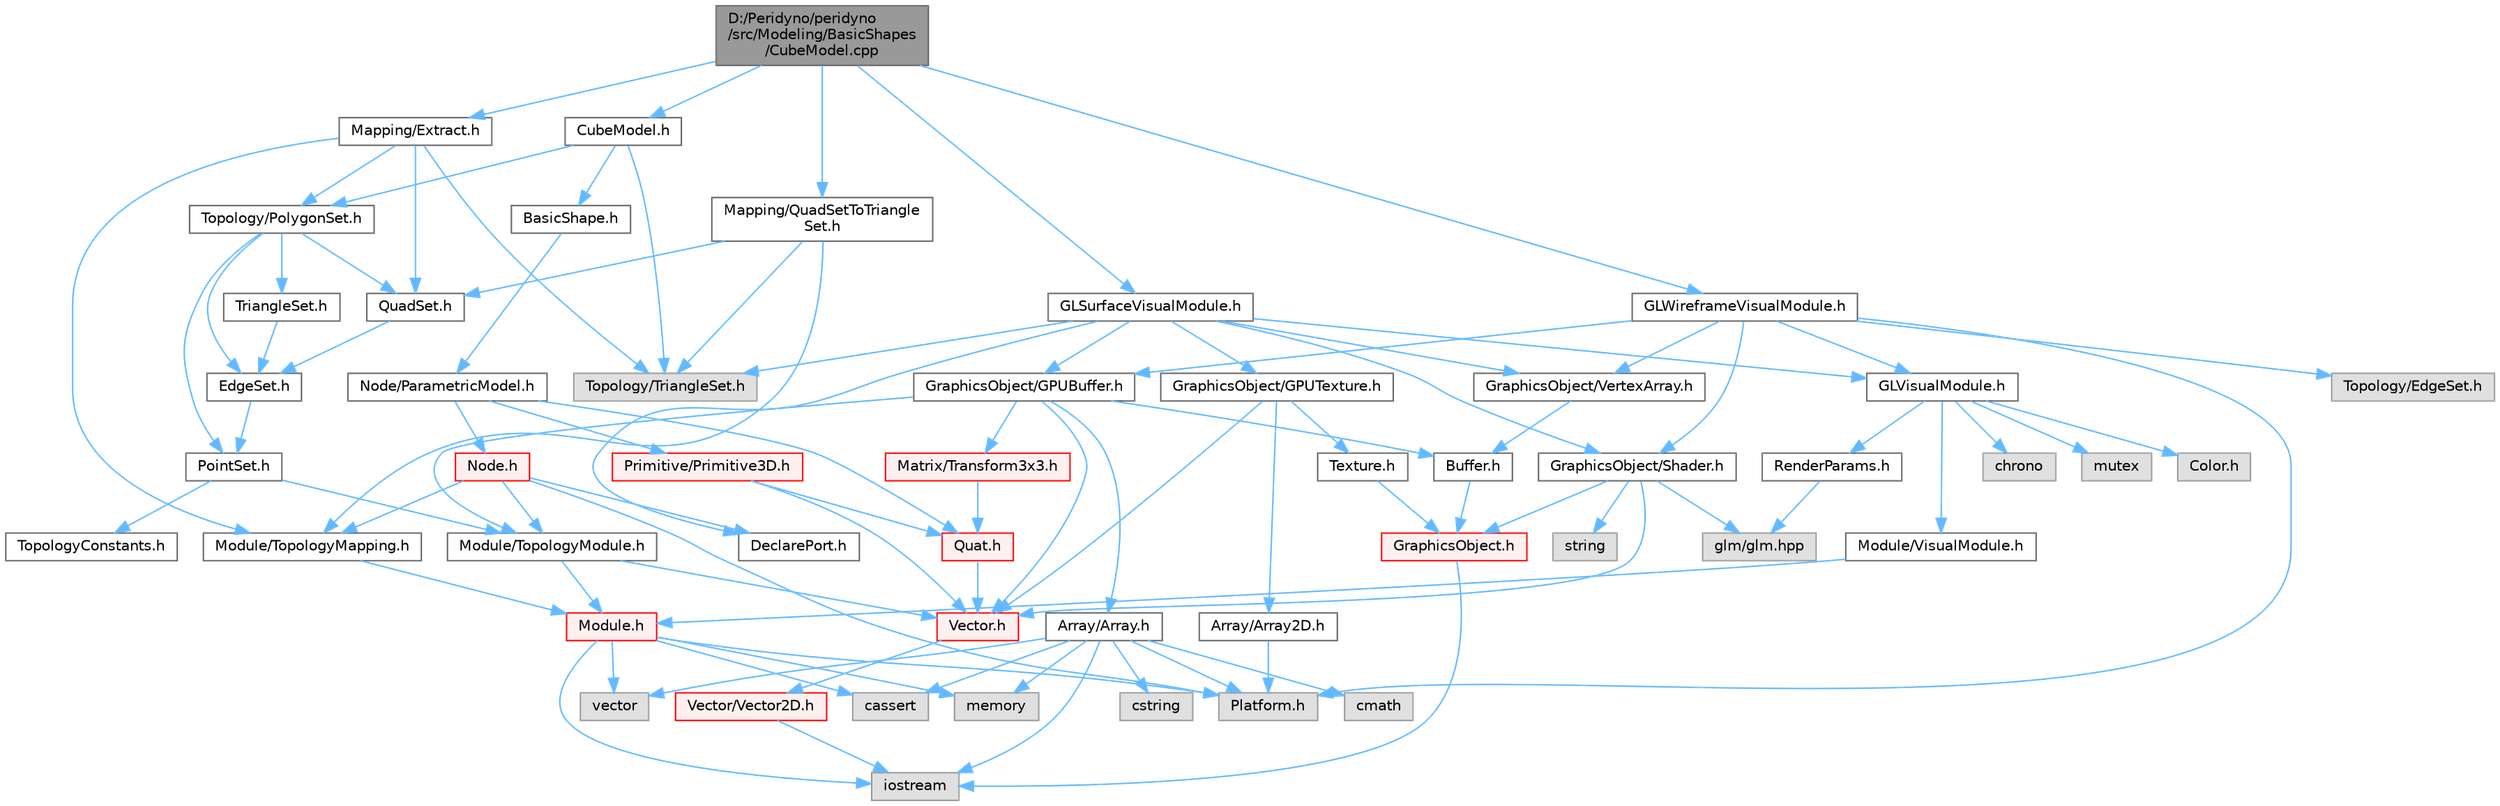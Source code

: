 digraph "D:/Peridyno/peridyno/src/Modeling/BasicShapes/CubeModel.cpp"
{
 // LATEX_PDF_SIZE
  bgcolor="transparent";
  edge [fontname=Helvetica,fontsize=10,labelfontname=Helvetica,labelfontsize=10];
  node [fontname=Helvetica,fontsize=10,shape=box,height=0.2,width=0.4];
  Node1 [id="Node000001",label="D:/Peridyno/peridyno\l/src/Modeling/BasicShapes\l/CubeModel.cpp",height=0.2,width=0.4,color="gray40", fillcolor="grey60", style="filled", fontcolor="black",tooltip=" "];
  Node1 -> Node2 [id="edge1_Node000001_Node000002",color="steelblue1",style="solid",tooltip=" "];
  Node2 [id="Node000002",label="CubeModel.h",height=0.2,width=0.4,color="grey40", fillcolor="white", style="filled",URL="$_cube_model_8h.html",tooltip=" "];
  Node2 -> Node3 [id="edge2_Node000002_Node000003",color="steelblue1",style="solid",tooltip=" "];
  Node3 [id="Node000003",label="BasicShape.h",height=0.2,width=0.4,color="grey40", fillcolor="white", style="filled",URL="$_basic_shape_8h.html",tooltip=" "];
  Node3 -> Node4 [id="edge3_Node000003_Node000004",color="steelblue1",style="solid",tooltip=" "];
  Node4 [id="Node000004",label="Node/ParametricModel.h",height=0.2,width=0.4,color="grey40", fillcolor="white", style="filled",URL="$_parametric_model_8h.html",tooltip=" "];
  Node4 -> Node5 [id="edge4_Node000004_Node000005",color="steelblue1",style="solid",tooltip=" "];
  Node5 [id="Node000005",label="Node.h",height=0.2,width=0.4,color="red", fillcolor="#FFF0F0", style="filled",URL="$_node_8h.html",tooltip=" "];
  Node5 -> Node9 [id="edge5_Node000005_Node000009",color="steelblue1",style="solid",tooltip=" "];
  Node9 [id="Node000009",label="Platform.h",height=0.2,width=0.4,color="grey60", fillcolor="#E0E0E0", style="filled",tooltip=" "];
  Node5 -> Node71 [id="edge6_Node000005_Node000071",color="steelblue1",style="solid",tooltip=" "];
  Node71 [id="Node000071",label="DeclarePort.h",height=0.2,width=0.4,color="grey40", fillcolor="white", style="filled",URL="$_declare_port_8h.html",tooltip=" "];
  Node5 -> Node73 [id="edge7_Node000005_Node000073",color="steelblue1",style="solid",tooltip=" "];
  Node73 [id="Node000073",label="Module/TopologyModule.h",height=0.2,width=0.4,color="grey40", fillcolor="white", style="filled",URL="$_topology_module_8h.html",tooltip=" "];
  Node73 -> Node34 [id="edge8_Node000073_Node000034",color="steelblue1",style="solid",tooltip=" "];
  Node34 [id="Node000034",label="Vector.h",height=0.2,width=0.4,color="red", fillcolor="#FFF0F0", style="filled",URL="$_vector_8h.html",tooltip=" "];
  Node34 -> Node35 [id="edge9_Node000034_Node000035",color="steelblue1",style="solid",tooltip=" "];
  Node35 [id="Node000035",label="Vector/Vector2D.h",height=0.2,width=0.4,color="red", fillcolor="#FFF0F0", style="filled",URL="$_vector2_d_8h.html",tooltip=" "];
  Node35 -> Node7 [id="edge10_Node000035_Node000007",color="steelblue1",style="solid",tooltip=" "];
  Node7 [id="Node000007",label="iostream",height=0.2,width=0.4,color="grey60", fillcolor="#E0E0E0", style="filled",tooltip=" "];
  Node73 -> Node74 [id="edge11_Node000073_Node000074",color="steelblue1",style="solid",tooltip=" "];
  Node74 [id="Node000074",label="Module.h",height=0.2,width=0.4,color="red", fillcolor="#FFF0F0", style="filled",URL="$_module_8h.html",tooltip=" "];
  Node74 -> Node9 [id="edge12_Node000074_Node000009",color="steelblue1",style="solid",tooltip=" "];
  Node74 -> Node25 [id="edge13_Node000074_Node000025",color="steelblue1",style="solid",tooltip=" "];
  Node25 [id="Node000025",label="memory",height=0.2,width=0.4,color="grey60", fillcolor="#E0E0E0", style="filled",tooltip=" "];
  Node74 -> Node23 [id="edge14_Node000074_Node000023",color="steelblue1",style="solid",tooltip=" "];
  Node23 [id="Node000023",label="vector",height=0.2,width=0.4,color="grey60", fillcolor="#E0E0E0", style="filled",tooltip=" "];
  Node74 -> Node22 [id="edge15_Node000074_Node000022",color="steelblue1",style="solid",tooltip=" "];
  Node22 [id="Node000022",label="cassert",height=0.2,width=0.4,color="grey60", fillcolor="#E0E0E0", style="filled",tooltip=" "];
  Node74 -> Node7 [id="edge16_Node000074_Node000007",color="steelblue1",style="solid",tooltip=" "];
  Node5 -> Node94 [id="edge17_Node000005_Node000094",color="steelblue1",style="solid",tooltip=" "];
  Node94 [id="Node000094",label="Module/TopologyMapping.h",height=0.2,width=0.4,color="grey40", fillcolor="white", style="filled",URL="$_topology_mapping_8h.html",tooltip=" "];
  Node94 -> Node74 [id="edge18_Node000094_Node000074",color="steelblue1",style="solid",tooltip=" "];
  Node4 -> Node65 [id="edge19_Node000004_Node000065",color="steelblue1",style="solid",tooltip=" "];
  Node65 [id="Node000065",label="Quat.h",height=0.2,width=0.4,color="red", fillcolor="#FFF0F0", style="filled",URL="$_quat_8h.html",tooltip="Implementation of quaternion."];
  Node65 -> Node34 [id="edge20_Node000065_Node000034",color="steelblue1",style="solid",tooltip=" "];
  Node4 -> Node98 [id="edge21_Node000004_Node000098",color="steelblue1",style="solid",tooltip=" "];
  Node98 [id="Node000098",label="Primitive/Primitive3D.h",height=0.2,width=0.4,color="red", fillcolor="#FFF0F0", style="filled",URL="$_primitive3_d_8h.html",tooltip=" "];
  Node98 -> Node34 [id="edge22_Node000098_Node000034",color="steelblue1",style="solid",tooltip=" "];
  Node98 -> Node65 [id="edge23_Node000098_Node000065",color="steelblue1",style="solid",tooltip=" "];
  Node2 -> Node102 [id="edge24_Node000002_Node000102",color="steelblue1",style="solid",tooltip=" "];
  Node102 [id="Node000102",label="Topology/TriangleSet.h",height=0.2,width=0.4,color="grey60", fillcolor="#E0E0E0", style="filled",tooltip=" "];
  Node2 -> Node103 [id="edge25_Node000002_Node000103",color="steelblue1",style="solid",tooltip=" "];
  Node103 [id="Node000103",label="Topology/PolygonSet.h",height=0.2,width=0.4,color="grey40", fillcolor="white", style="filled",URL="$_polygon_set_8h.html",tooltip=" "];
  Node103 -> Node104 [id="edge26_Node000103_Node000104",color="steelblue1",style="solid",tooltip=" "];
  Node104 [id="Node000104",label="PointSet.h",height=0.2,width=0.4,color="grey40", fillcolor="white", style="filled",URL="$_cuda_2_topology_2_point_set_8h.html",tooltip=" "];
  Node104 -> Node105 [id="edge27_Node000104_Node000105",color="steelblue1",style="solid",tooltip=" "];
  Node105 [id="Node000105",label="TopologyConstants.h",height=0.2,width=0.4,color="grey40", fillcolor="white", style="filled",URL="$_topology_constants_8h.html",tooltip=" "];
  Node104 -> Node73 [id="edge28_Node000104_Node000073",color="steelblue1",style="solid",tooltip=" "];
  Node103 -> Node106 [id="edge29_Node000103_Node000106",color="steelblue1",style="solid",tooltip=" "];
  Node106 [id="Node000106",label="EdgeSet.h",height=0.2,width=0.4,color="grey40", fillcolor="white", style="filled",URL="$_cuda_2_topology_2_edge_set_8h.html",tooltip=" "];
  Node106 -> Node104 [id="edge30_Node000106_Node000104",color="steelblue1",style="solid",tooltip=" "];
  Node103 -> Node107 [id="edge31_Node000103_Node000107",color="steelblue1",style="solid",tooltip=" "];
  Node107 [id="Node000107",label="TriangleSet.h",height=0.2,width=0.4,color="grey40", fillcolor="white", style="filled",URL="$_cuda_2_topology_2_triangle_set_8h.html",tooltip=" "];
  Node107 -> Node106 [id="edge32_Node000107_Node000106",color="steelblue1",style="solid",tooltip=" "];
  Node103 -> Node108 [id="edge33_Node000103_Node000108",color="steelblue1",style="solid",tooltip=" "];
  Node108 [id="Node000108",label="QuadSet.h",height=0.2,width=0.4,color="grey40", fillcolor="white", style="filled",URL="$_quad_set_8h.html",tooltip=" "];
  Node108 -> Node106 [id="edge34_Node000108_Node000106",color="steelblue1",style="solid",tooltip=" "];
  Node1 -> Node109 [id="edge35_Node000001_Node000109",color="steelblue1",style="solid",tooltip=" "];
  Node109 [id="Node000109",label="GLSurfaceVisualModule.h",height=0.2,width=0.4,color="grey40", fillcolor="white", style="filled",URL="$_g_l_surface_visual_module_8h.html",tooltip=" "];
  Node109 -> Node71 [id="edge36_Node000109_Node000071",color="steelblue1",style="solid",tooltip=" "];
  Node109 -> Node102 [id="edge37_Node000109_Node000102",color="steelblue1",style="solid",tooltip=" "];
  Node109 -> Node110 [id="edge38_Node000109_Node000110",color="steelblue1",style="solid",tooltip=" "];
  Node110 [id="Node000110",label="GLVisualModule.h",height=0.2,width=0.4,color="grey40", fillcolor="white", style="filled",URL="$_g_l_visual_module_8h.html",tooltip=" "];
  Node110 -> Node111 [id="edge39_Node000110_Node000111",color="steelblue1",style="solid",tooltip=" "];
  Node111 [id="Node000111",label="chrono",height=0.2,width=0.4,color="grey60", fillcolor="#E0E0E0", style="filled",tooltip=" "];
  Node110 -> Node76 [id="edge40_Node000110_Node000076",color="steelblue1",style="solid",tooltip=" "];
  Node76 [id="Node000076",label="mutex",height=0.2,width=0.4,color="grey60", fillcolor="#E0E0E0", style="filled",tooltip=" "];
  Node110 -> Node112 [id="edge41_Node000110_Node000112",color="steelblue1",style="solid",tooltip=" "];
  Node112 [id="Node000112",label="Module/VisualModule.h",height=0.2,width=0.4,color="grey40", fillcolor="white", style="filled",URL="$_visual_module_8h.html",tooltip=" "];
  Node112 -> Node74 [id="edge42_Node000112_Node000074",color="steelblue1",style="solid",tooltip=" "];
  Node110 -> Node113 [id="edge43_Node000110_Node000113",color="steelblue1",style="solid",tooltip=" "];
  Node113 [id="Node000113",label="Color.h",height=0.2,width=0.4,color="grey60", fillcolor="#E0E0E0", style="filled",tooltip=" "];
  Node110 -> Node114 [id="edge44_Node000110_Node000114",color="steelblue1",style="solid",tooltip=" "];
  Node114 [id="Node000114",label="RenderParams.h",height=0.2,width=0.4,color="grey40", fillcolor="white", style="filled",URL="$_render_params_8h.html",tooltip=" "];
  Node114 -> Node69 [id="edge45_Node000114_Node000069",color="steelblue1",style="solid",tooltip=" "];
  Node69 [id="Node000069",label="glm/glm.hpp",height=0.2,width=0.4,color="grey60", fillcolor="#E0E0E0", style="filled",tooltip=" "];
  Node109 -> Node115 [id="edge46_Node000109_Node000115",color="steelblue1",style="solid",tooltip=" "];
  Node115 [id="Node000115",label="GraphicsObject/GPUBuffer.h",height=0.2,width=0.4,color="grey40", fillcolor="white", style="filled",URL="$_g_p_u_buffer_8h.html",tooltip=" "];
  Node115 -> Node116 [id="edge47_Node000115_Node000116",color="steelblue1",style="solid",tooltip=" "];
  Node116 [id="Node000116",label="Buffer.h",height=0.2,width=0.4,color="grey40", fillcolor="white", style="filled",URL="$_buffer_8h.html",tooltip=" "];
  Node116 -> Node117 [id="edge48_Node000116_Node000117",color="steelblue1",style="solid",tooltip=" "];
  Node117 [id="Node000117",label="GraphicsObject.h",height=0.2,width=0.4,color="red", fillcolor="#FFF0F0", style="filled",URL="$_graphics_object_8h.html",tooltip=" "];
  Node117 -> Node7 [id="edge49_Node000117_Node000007",color="steelblue1",style="solid",tooltip=" "];
  Node115 -> Node21 [id="edge50_Node000115_Node000021",color="steelblue1",style="solid",tooltip=" "];
  Node21 [id="Node000021",label="Array/Array.h",height=0.2,width=0.4,color="grey40", fillcolor="white", style="filled",URL="$_array_8h.html",tooltip=" "];
  Node21 -> Node9 [id="edge51_Node000021_Node000009",color="steelblue1",style="solid",tooltip=" "];
  Node21 -> Node22 [id="edge52_Node000021_Node000022",color="steelblue1",style="solid",tooltip=" "];
  Node21 -> Node23 [id="edge53_Node000021_Node000023",color="steelblue1",style="solid",tooltip=" "];
  Node21 -> Node7 [id="edge54_Node000021_Node000007",color="steelblue1",style="solid",tooltip=" "];
  Node21 -> Node24 [id="edge55_Node000021_Node000024",color="steelblue1",style="solid",tooltip=" "];
  Node24 [id="Node000024",label="cstring",height=0.2,width=0.4,color="grey60", fillcolor="#E0E0E0", style="filled",tooltip=" "];
  Node21 -> Node25 [id="edge56_Node000021_Node000025",color="steelblue1",style="solid",tooltip=" "];
  Node21 -> Node26 [id="edge57_Node000021_Node000026",color="steelblue1",style="solid",tooltip=" "];
  Node26 [id="Node000026",label="cmath",height=0.2,width=0.4,color="grey60", fillcolor="#E0E0E0", style="filled",tooltip=" "];
  Node115 -> Node34 [id="edge58_Node000115_Node000034",color="steelblue1",style="solid",tooltip=" "];
  Node115 -> Node64 [id="edge59_Node000115_Node000064",color="steelblue1",style="solid",tooltip=" "];
  Node64 [id="Node000064",label="Matrix/Transform3x3.h",height=0.2,width=0.4,color="red", fillcolor="#FFF0F0", style="filled",URL="$_transform3x3_8h.html",tooltip=" "];
  Node64 -> Node65 [id="edge60_Node000064_Node000065",color="steelblue1",style="solid",tooltip=" "];
  Node115 -> Node73 [id="edge61_Node000115_Node000073",color="steelblue1",style="solid",tooltip=" "];
  Node109 -> Node118 [id="edge62_Node000109_Node000118",color="steelblue1",style="solid",tooltip=" "];
  Node118 [id="Node000118",label="GraphicsObject/GPUTexture.h",height=0.2,width=0.4,color="grey40", fillcolor="white", style="filled",URL="$_g_p_u_texture_8h.html",tooltip=" "];
  Node118 -> Node119 [id="edge63_Node000118_Node000119",color="steelblue1",style="solid",tooltip=" "];
  Node119 [id="Node000119",label="Texture.h",height=0.2,width=0.4,color="grey40", fillcolor="white", style="filled",URL="$_texture_8h.html",tooltip=" "];
  Node119 -> Node117 [id="edge64_Node000119_Node000117",color="steelblue1",style="solid",tooltip=" "];
  Node118 -> Node34 [id="edge65_Node000118_Node000034",color="steelblue1",style="solid",tooltip=" "];
  Node118 -> Node27 [id="edge66_Node000118_Node000027",color="steelblue1",style="solid",tooltip=" "];
  Node27 [id="Node000027",label="Array/Array2D.h",height=0.2,width=0.4,color="grey40", fillcolor="white", style="filled",URL="$_array2_d_8h.html",tooltip=" "];
  Node27 -> Node9 [id="edge67_Node000027_Node000009",color="steelblue1",style="solid",tooltip=" "];
  Node109 -> Node120 [id="edge68_Node000109_Node000120",color="steelblue1",style="solid",tooltip=" "];
  Node120 [id="Node000120",label="GraphicsObject/VertexArray.h",height=0.2,width=0.4,color="grey40", fillcolor="white", style="filled",URL="$_vertex_array_8h.html",tooltip=" "];
  Node120 -> Node116 [id="edge69_Node000120_Node000116",color="steelblue1",style="solid",tooltip=" "];
  Node109 -> Node121 [id="edge70_Node000109_Node000121",color="steelblue1",style="solid",tooltip=" "];
  Node121 [id="Node000121",label="GraphicsObject/Shader.h",height=0.2,width=0.4,color="grey40", fillcolor="white", style="filled",URL="$_shader_8h.html",tooltip=" "];
  Node121 -> Node117 [id="edge71_Node000121_Node000117",color="steelblue1",style="solid",tooltip=" "];
  Node121 -> Node12 [id="edge72_Node000121_Node000012",color="steelblue1",style="solid",tooltip=" "];
  Node12 [id="Node000012",label="string",height=0.2,width=0.4,color="grey60", fillcolor="#E0E0E0", style="filled",tooltip=" "];
  Node121 -> Node34 [id="edge73_Node000121_Node000034",color="steelblue1",style="solid",tooltip=" "];
  Node121 -> Node69 [id="edge74_Node000121_Node000069",color="steelblue1",style="solid",tooltip=" "];
  Node1 -> Node122 [id="edge75_Node000001_Node000122",color="steelblue1",style="solid",tooltip=" "];
  Node122 [id="Node000122",label="GLWireframeVisualModule.h",height=0.2,width=0.4,color="grey40", fillcolor="white", style="filled",URL="$_g_l_wireframe_visual_module_8h.html",tooltip=" "];
  Node122 -> Node9 [id="edge76_Node000122_Node000009",color="steelblue1",style="solid",tooltip=" "];
  Node122 -> Node123 [id="edge77_Node000122_Node000123",color="steelblue1",style="solid",tooltip=" "];
  Node123 [id="Node000123",label="Topology/EdgeSet.h",height=0.2,width=0.4,color="grey60", fillcolor="#E0E0E0", style="filled",tooltip=" "];
  Node122 -> Node110 [id="edge78_Node000122_Node000110",color="steelblue1",style="solid",tooltip=" "];
  Node122 -> Node115 [id="edge79_Node000122_Node000115",color="steelblue1",style="solid",tooltip=" "];
  Node122 -> Node120 [id="edge80_Node000122_Node000120",color="steelblue1",style="solid",tooltip=" "];
  Node122 -> Node121 [id="edge81_Node000122_Node000121",color="steelblue1",style="solid",tooltip=" "];
  Node1 -> Node124 [id="edge82_Node000001_Node000124",color="steelblue1",style="solid",tooltip=" "];
  Node124 [id="Node000124",label="Mapping/QuadSetToTriangle\lSet.h",height=0.2,width=0.4,color="grey40", fillcolor="white", style="filled",URL="$_quad_set_to_triangle_set_8h.html",tooltip=" "];
  Node124 -> Node94 [id="edge83_Node000124_Node000094",color="steelblue1",style="solid",tooltip=" "];
  Node124 -> Node108 [id="edge84_Node000124_Node000108",color="steelblue1",style="solid",tooltip=" "];
  Node124 -> Node102 [id="edge85_Node000124_Node000102",color="steelblue1",style="solid",tooltip=" "];
  Node1 -> Node125 [id="edge86_Node000001_Node000125",color="steelblue1",style="solid",tooltip=" "];
  Node125 [id="Node000125",label="Mapping/Extract.h",height=0.2,width=0.4,color="grey40", fillcolor="white", style="filled",URL="$_extract_8h.html",tooltip=" "];
  Node125 -> Node94 [id="edge87_Node000125_Node000094",color="steelblue1",style="solid",tooltip=" "];
  Node125 -> Node102 [id="edge88_Node000125_Node000102",color="steelblue1",style="solid",tooltip=" "];
  Node125 -> Node108 [id="edge89_Node000125_Node000108",color="steelblue1",style="solid",tooltip=" "];
  Node125 -> Node103 [id="edge90_Node000125_Node000103",color="steelblue1",style="solid",tooltip=" "];
}
